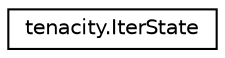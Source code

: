 digraph "Graphical Class Hierarchy"
{
 // LATEX_PDF_SIZE
  edge [fontname="Helvetica",fontsize="10",labelfontname="Helvetica",labelfontsize="10"];
  node [fontname="Helvetica",fontsize="10",shape=record];
  rankdir="LR";
  Node0 [label="tenacity.IterState",height=0.2,width=0.4,color="black", fillcolor="white", style="filled",URL="$classtenacity_1_1IterState.html",tooltip=" "];
}
